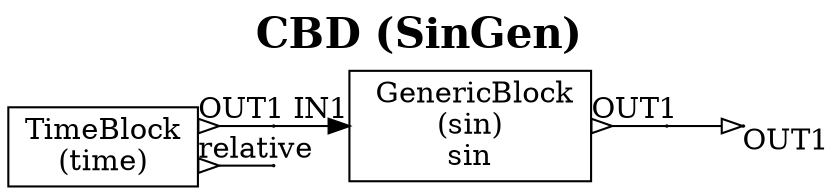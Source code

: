// CBD model of the CBD block
// Created with CBD.converters.CBDDraw
digraph model {
 splines=ortho;
 label=<<B>CBD (SinGen)</B>>;
 labelloc="t";
 fontsize=20;
 rankdir="LR";
 node_4765117984 [label="TimeBlock\n(time)", shape=box];
 inter_4765117984_OUT1 [shape=point, width=0.01, height=0.01];
 node_4765117984 -> inter_4765117984_OUT1 [taillabel="OUT1", arrowtail="oinv", arrowhead="none", dir=both];
 inter_4765117984_relative [shape=point, width=0.01, height=0.01];
 node_4765117984 -> inter_4765117984_relative [taillabel="relative", arrowtail="oinv", arrowhead="none", dir=both];
 node_4765118032 [label=" GenericBlock\n(sin)\nsin", shape=box];
 inter_4765117984_OUT1 -> node_4765118032 [headlabel="IN1", arrowhead="normal", arrowtail="none", dir=both];
 inter_4765118032_OUT1 [shape=point, width=0.01, height=0.01];
 node_4765118032 -> inter_4765118032_OUT1 [taillabel="OUT1", arrowtail="oinv", arrowhead="none", dir=both];
 node_4765118080_OUT1 [shape=point, width=0.01, height=0.01];
 inter_4765118032_OUT1 -> node_4765118080_OUT1 [headlabel="OUT1", arrowhead="onormal", arrowtail="none", dir=both];

}